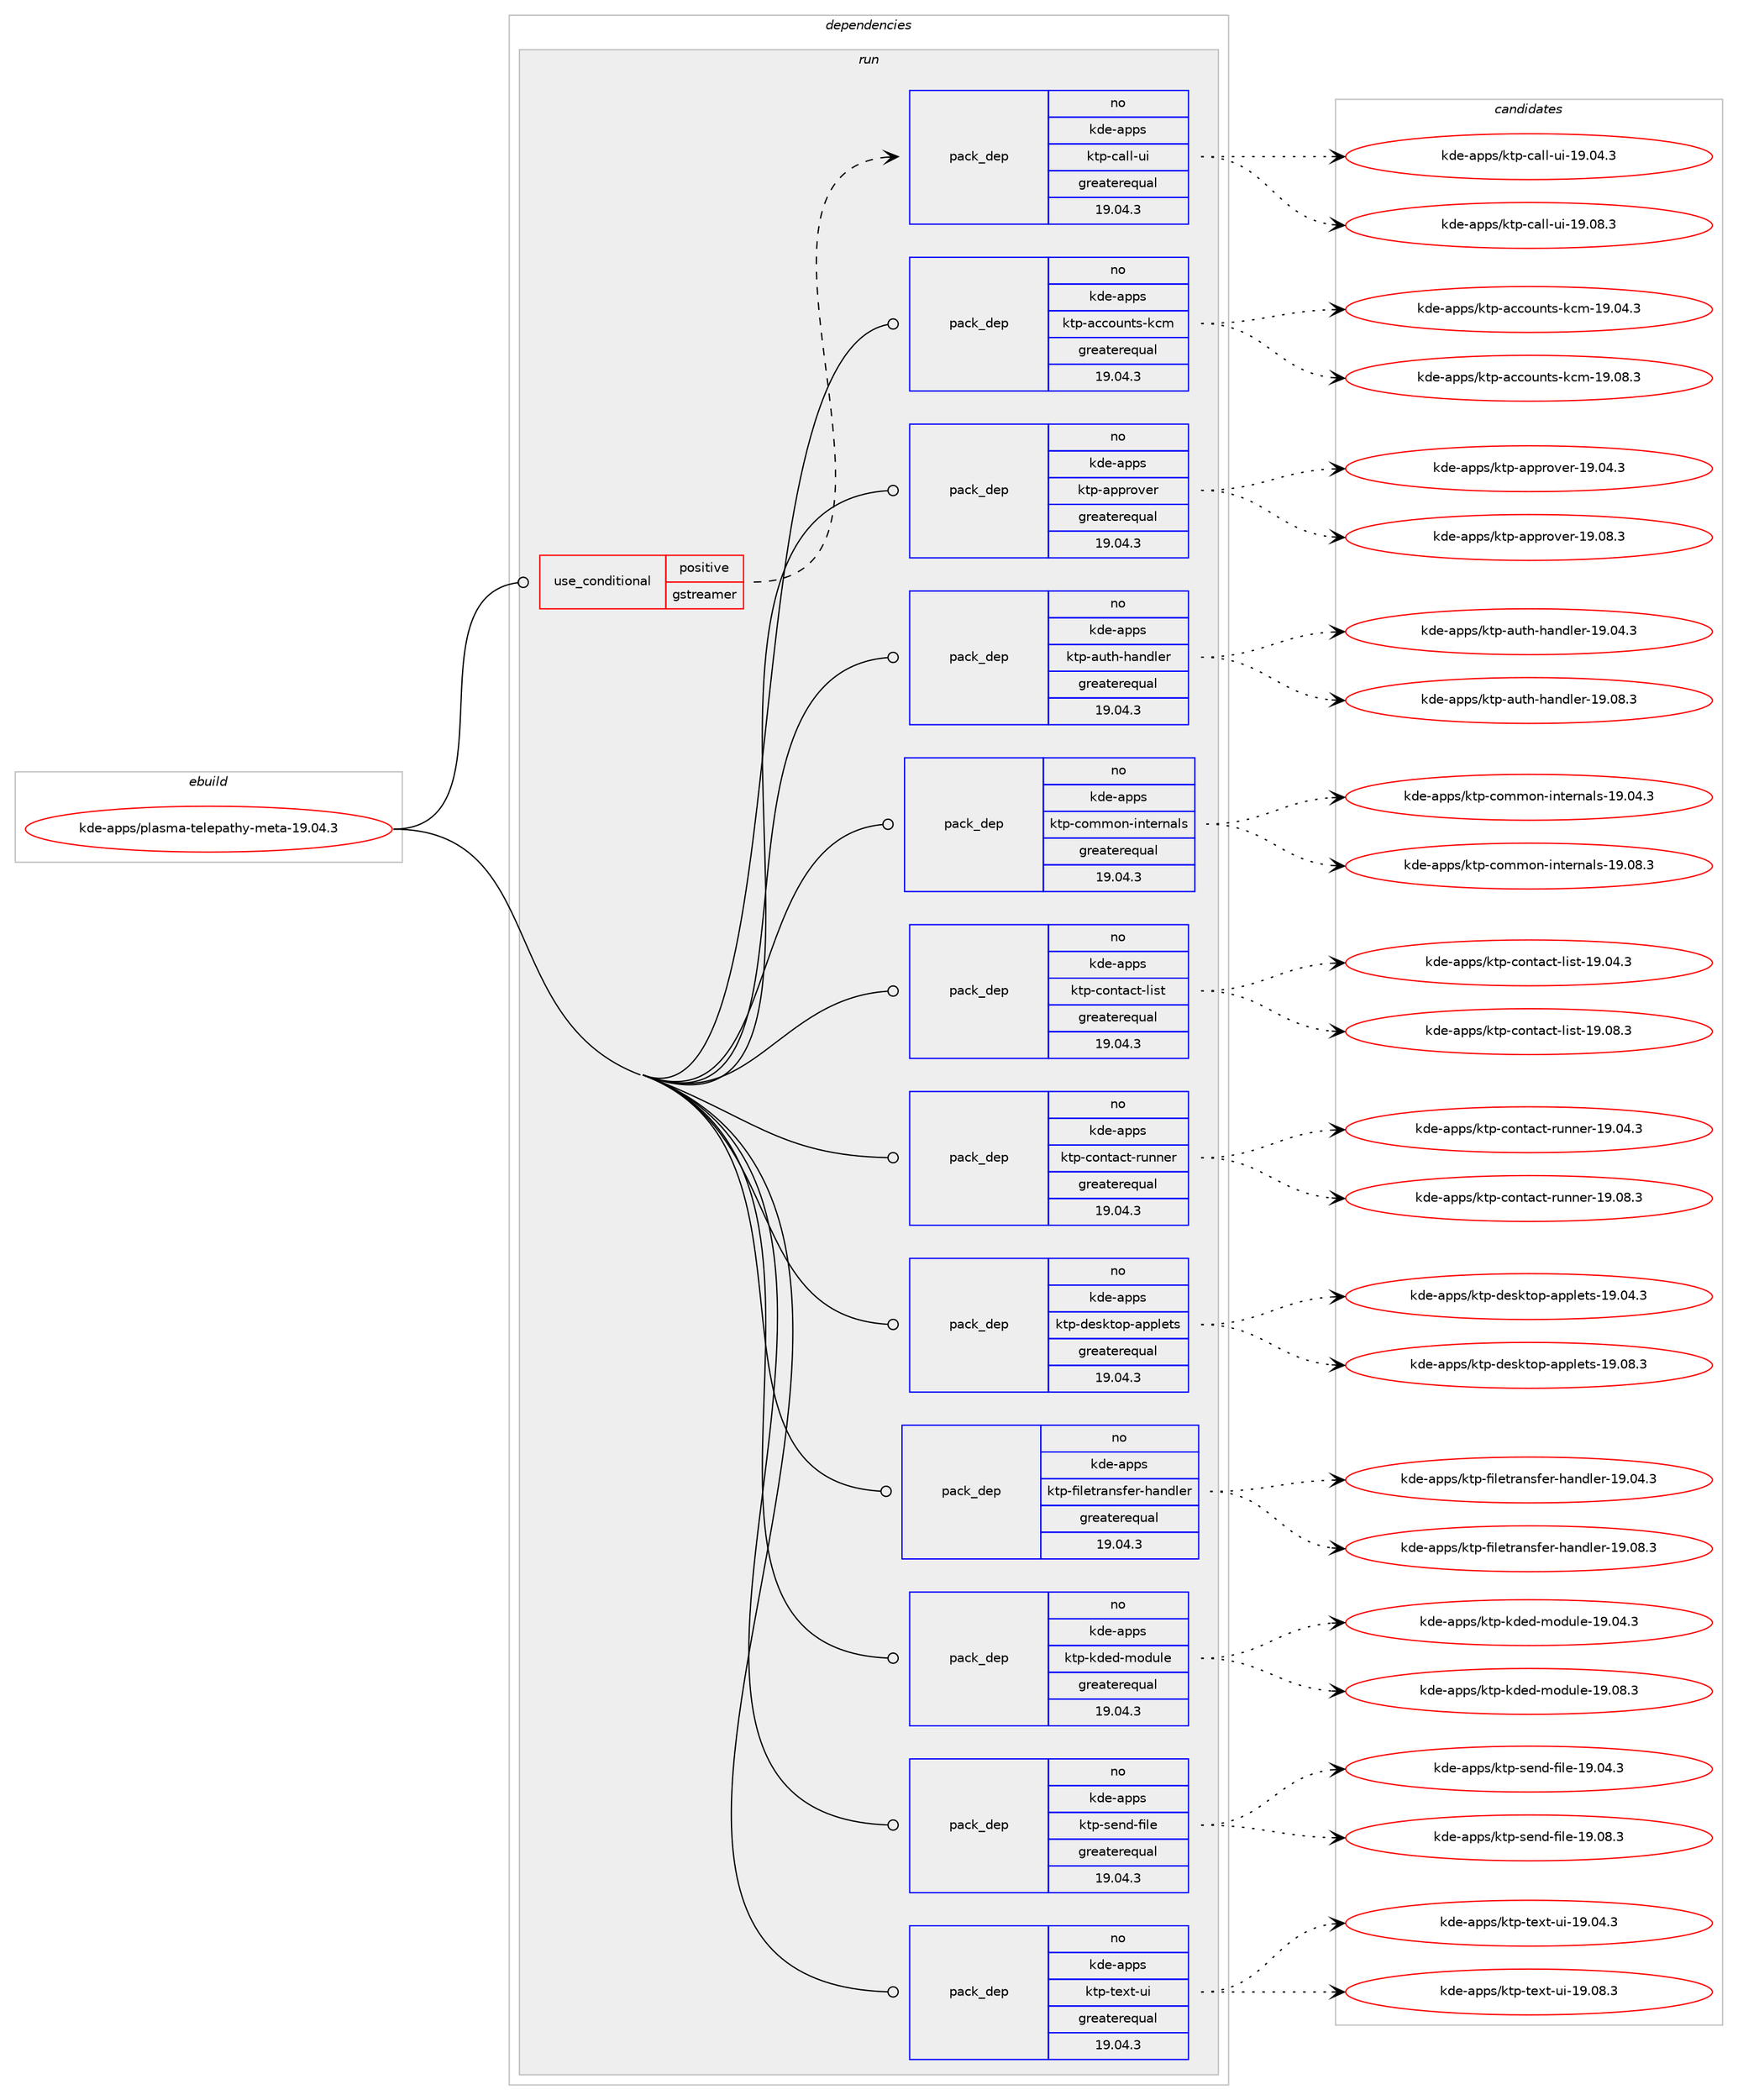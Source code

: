 digraph prolog {

# *************
# Graph options
# *************

newrank=true;
concentrate=true;
compound=true;
graph [rankdir=LR,fontname=Helvetica,fontsize=10,ranksep=1.5];#, ranksep=2.5, nodesep=0.2];
edge  [arrowhead=vee];
node  [fontname=Helvetica,fontsize=10];

# **********
# The ebuild
# **********

subgraph cluster_leftcol {
color=gray;
rank=same;
label=<<i>ebuild</i>>;
id [label="kde-apps/plasma-telepathy-meta-19.04.3", color=red, width=4, href="../kde-apps/plasma-telepathy-meta-19.04.3.svg"];
}

# ****************
# The dependencies
# ****************

subgraph cluster_midcol {
color=gray;
label=<<i>dependencies</i>>;
subgraph cluster_compile {
fillcolor="#eeeeee";
style=filled;
label=<<i>compile</i>>;
}
subgraph cluster_compileandrun {
fillcolor="#eeeeee";
style=filled;
label=<<i>compile and run</i>>;
}
subgraph cluster_run {
fillcolor="#eeeeee";
style=filled;
label=<<i>run</i>>;
subgraph cond186990 {
dependency762791 [label=<<TABLE BORDER="0" CELLBORDER="1" CELLSPACING="0" CELLPADDING="4"><TR><TD ROWSPAN="3" CELLPADDING="10">use_conditional</TD></TR><TR><TD>positive</TD></TR><TR><TD>gstreamer</TD></TR></TABLE>>, shape=none, color=red];
subgraph pack562711 {
dependency762792 [label=<<TABLE BORDER="0" CELLBORDER="1" CELLSPACING="0" CELLPADDING="4" WIDTH="220"><TR><TD ROWSPAN="6" CELLPADDING="30">pack_dep</TD></TR><TR><TD WIDTH="110">no</TD></TR><TR><TD>kde-apps</TD></TR><TR><TD>ktp-call-ui</TD></TR><TR><TD>greaterequal</TD></TR><TR><TD>19.04.3</TD></TR></TABLE>>, shape=none, color=blue];
}
dependency762791:e -> dependency762792:w [weight=20,style="dashed",arrowhead="vee"];
}
id:e -> dependency762791:w [weight=20,style="solid",arrowhead="odot"];
subgraph pack562712 {
dependency762793 [label=<<TABLE BORDER="0" CELLBORDER="1" CELLSPACING="0" CELLPADDING="4" WIDTH="220"><TR><TD ROWSPAN="6" CELLPADDING="30">pack_dep</TD></TR><TR><TD WIDTH="110">no</TD></TR><TR><TD>kde-apps</TD></TR><TR><TD>ktp-accounts-kcm</TD></TR><TR><TD>greaterequal</TD></TR><TR><TD>19.04.3</TD></TR></TABLE>>, shape=none, color=blue];
}
id:e -> dependency762793:w [weight=20,style="solid",arrowhead="odot"];
subgraph pack562713 {
dependency762794 [label=<<TABLE BORDER="0" CELLBORDER="1" CELLSPACING="0" CELLPADDING="4" WIDTH="220"><TR><TD ROWSPAN="6" CELLPADDING="30">pack_dep</TD></TR><TR><TD WIDTH="110">no</TD></TR><TR><TD>kde-apps</TD></TR><TR><TD>ktp-approver</TD></TR><TR><TD>greaterequal</TD></TR><TR><TD>19.04.3</TD></TR></TABLE>>, shape=none, color=blue];
}
id:e -> dependency762794:w [weight=20,style="solid",arrowhead="odot"];
subgraph pack562714 {
dependency762795 [label=<<TABLE BORDER="0" CELLBORDER="1" CELLSPACING="0" CELLPADDING="4" WIDTH="220"><TR><TD ROWSPAN="6" CELLPADDING="30">pack_dep</TD></TR><TR><TD WIDTH="110">no</TD></TR><TR><TD>kde-apps</TD></TR><TR><TD>ktp-auth-handler</TD></TR><TR><TD>greaterequal</TD></TR><TR><TD>19.04.3</TD></TR></TABLE>>, shape=none, color=blue];
}
id:e -> dependency762795:w [weight=20,style="solid",arrowhead="odot"];
subgraph pack562715 {
dependency762796 [label=<<TABLE BORDER="0" CELLBORDER="1" CELLSPACING="0" CELLPADDING="4" WIDTH="220"><TR><TD ROWSPAN="6" CELLPADDING="30">pack_dep</TD></TR><TR><TD WIDTH="110">no</TD></TR><TR><TD>kde-apps</TD></TR><TR><TD>ktp-common-internals</TD></TR><TR><TD>greaterequal</TD></TR><TR><TD>19.04.3</TD></TR></TABLE>>, shape=none, color=blue];
}
id:e -> dependency762796:w [weight=20,style="solid",arrowhead="odot"];
subgraph pack562716 {
dependency762797 [label=<<TABLE BORDER="0" CELLBORDER="1" CELLSPACING="0" CELLPADDING="4" WIDTH="220"><TR><TD ROWSPAN="6" CELLPADDING="30">pack_dep</TD></TR><TR><TD WIDTH="110">no</TD></TR><TR><TD>kde-apps</TD></TR><TR><TD>ktp-contact-list</TD></TR><TR><TD>greaterequal</TD></TR><TR><TD>19.04.3</TD></TR></TABLE>>, shape=none, color=blue];
}
id:e -> dependency762797:w [weight=20,style="solid",arrowhead="odot"];
subgraph pack562717 {
dependency762798 [label=<<TABLE BORDER="0" CELLBORDER="1" CELLSPACING="0" CELLPADDING="4" WIDTH="220"><TR><TD ROWSPAN="6" CELLPADDING="30">pack_dep</TD></TR><TR><TD WIDTH="110">no</TD></TR><TR><TD>kde-apps</TD></TR><TR><TD>ktp-contact-runner</TD></TR><TR><TD>greaterequal</TD></TR><TR><TD>19.04.3</TD></TR></TABLE>>, shape=none, color=blue];
}
id:e -> dependency762798:w [weight=20,style="solid",arrowhead="odot"];
subgraph pack562718 {
dependency762799 [label=<<TABLE BORDER="0" CELLBORDER="1" CELLSPACING="0" CELLPADDING="4" WIDTH="220"><TR><TD ROWSPAN="6" CELLPADDING="30">pack_dep</TD></TR><TR><TD WIDTH="110">no</TD></TR><TR><TD>kde-apps</TD></TR><TR><TD>ktp-desktop-applets</TD></TR><TR><TD>greaterequal</TD></TR><TR><TD>19.04.3</TD></TR></TABLE>>, shape=none, color=blue];
}
id:e -> dependency762799:w [weight=20,style="solid",arrowhead="odot"];
subgraph pack562719 {
dependency762800 [label=<<TABLE BORDER="0" CELLBORDER="1" CELLSPACING="0" CELLPADDING="4" WIDTH="220"><TR><TD ROWSPAN="6" CELLPADDING="30">pack_dep</TD></TR><TR><TD WIDTH="110">no</TD></TR><TR><TD>kde-apps</TD></TR><TR><TD>ktp-filetransfer-handler</TD></TR><TR><TD>greaterequal</TD></TR><TR><TD>19.04.3</TD></TR></TABLE>>, shape=none, color=blue];
}
id:e -> dependency762800:w [weight=20,style="solid",arrowhead="odot"];
subgraph pack562720 {
dependency762801 [label=<<TABLE BORDER="0" CELLBORDER="1" CELLSPACING="0" CELLPADDING="4" WIDTH="220"><TR><TD ROWSPAN="6" CELLPADDING="30">pack_dep</TD></TR><TR><TD WIDTH="110">no</TD></TR><TR><TD>kde-apps</TD></TR><TR><TD>ktp-kded-module</TD></TR><TR><TD>greaterequal</TD></TR><TR><TD>19.04.3</TD></TR></TABLE>>, shape=none, color=blue];
}
id:e -> dependency762801:w [weight=20,style="solid",arrowhead="odot"];
subgraph pack562721 {
dependency762802 [label=<<TABLE BORDER="0" CELLBORDER="1" CELLSPACING="0" CELLPADDING="4" WIDTH="220"><TR><TD ROWSPAN="6" CELLPADDING="30">pack_dep</TD></TR><TR><TD WIDTH="110">no</TD></TR><TR><TD>kde-apps</TD></TR><TR><TD>ktp-send-file</TD></TR><TR><TD>greaterequal</TD></TR><TR><TD>19.04.3</TD></TR></TABLE>>, shape=none, color=blue];
}
id:e -> dependency762802:w [weight=20,style="solid",arrowhead="odot"];
subgraph pack562722 {
dependency762803 [label=<<TABLE BORDER="0" CELLBORDER="1" CELLSPACING="0" CELLPADDING="4" WIDTH="220"><TR><TD ROWSPAN="6" CELLPADDING="30">pack_dep</TD></TR><TR><TD WIDTH="110">no</TD></TR><TR><TD>kde-apps</TD></TR><TR><TD>ktp-text-ui</TD></TR><TR><TD>greaterequal</TD></TR><TR><TD>19.04.3</TD></TR></TABLE>>, shape=none, color=blue];
}
id:e -> dependency762803:w [weight=20,style="solid",arrowhead="odot"];
}
}

# **************
# The candidates
# **************

subgraph cluster_choices {
rank=same;
color=gray;
label=<<i>candidates</i>>;

subgraph choice562711 {
color=black;
nodesep=1;
choice107100101459711211211547107116112459997108108451171054549574648524651 [label="kde-apps/ktp-call-ui-19.04.3", color=red, width=4,href="../kde-apps/ktp-call-ui-19.04.3.svg"];
choice107100101459711211211547107116112459997108108451171054549574648564651 [label="kde-apps/ktp-call-ui-19.08.3", color=red, width=4,href="../kde-apps/ktp-call-ui-19.08.3.svg"];
dependency762792:e -> choice107100101459711211211547107116112459997108108451171054549574648524651:w [style=dotted,weight="100"];
dependency762792:e -> choice107100101459711211211547107116112459997108108451171054549574648564651:w [style=dotted,weight="100"];
}
subgraph choice562712 {
color=black;
nodesep=1;
choice1071001014597112112115471071161124597999911111711011611545107991094549574648524651 [label="kde-apps/ktp-accounts-kcm-19.04.3", color=red, width=4,href="../kde-apps/ktp-accounts-kcm-19.04.3.svg"];
choice1071001014597112112115471071161124597999911111711011611545107991094549574648564651 [label="kde-apps/ktp-accounts-kcm-19.08.3", color=red, width=4,href="../kde-apps/ktp-accounts-kcm-19.08.3.svg"];
dependency762793:e -> choice1071001014597112112115471071161124597999911111711011611545107991094549574648524651:w [style=dotted,weight="100"];
dependency762793:e -> choice1071001014597112112115471071161124597999911111711011611545107991094549574648564651:w [style=dotted,weight="100"];
}
subgraph choice562713 {
color=black;
nodesep=1;
choice10710010145971121121154710711611245971121121141111181011144549574648524651 [label="kde-apps/ktp-approver-19.04.3", color=red, width=4,href="../kde-apps/ktp-approver-19.04.3.svg"];
choice10710010145971121121154710711611245971121121141111181011144549574648564651 [label="kde-apps/ktp-approver-19.08.3", color=red, width=4,href="../kde-apps/ktp-approver-19.08.3.svg"];
dependency762794:e -> choice10710010145971121121154710711611245971121121141111181011144549574648524651:w [style=dotted,weight="100"];
dependency762794:e -> choice10710010145971121121154710711611245971121121141111181011144549574648564651:w [style=dotted,weight="100"];
}
subgraph choice562714 {
color=black;
nodesep=1;
choice107100101459711211211547107116112459711711610445104971101001081011144549574648524651 [label="kde-apps/ktp-auth-handler-19.04.3", color=red, width=4,href="../kde-apps/ktp-auth-handler-19.04.3.svg"];
choice107100101459711211211547107116112459711711610445104971101001081011144549574648564651 [label="kde-apps/ktp-auth-handler-19.08.3", color=red, width=4,href="../kde-apps/ktp-auth-handler-19.08.3.svg"];
dependency762795:e -> choice107100101459711211211547107116112459711711610445104971101001081011144549574648524651:w [style=dotted,weight="100"];
dependency762795:e -> choice107100101459711211211547107116112459711711610445104971101001081011144549574648564651:w [style=dotted,weight="100"];
}
subgraph choice562715 {
color=black;
nodesep=1;
choice107100101459711211211547107116112459911110910911111045105110116101114110971081154549574648524651 [label="kde-apps/ktp-common-internals-19.04.3", color=red, width=4,href="../kde-apps/ktp-common-internals-19.04.3.svg"];
choice107100101459711211211547107116112459911110910911111045105110116101114110971081154549574648564651 [label="kde-apps/ktp-common-internals-19.08.3", color=red, width=4,href="../kde-apps/ktp-common-internals-19.08.3.svg"];
dependency762796:e -> choice107100101459711211211547107116112459911110910911111045105110116101114110971081154549574648524651:w [style=dotted,weight="100"];
dependency762796:e -> choice107100101459711211211547107116112459911110910911111045105110116101114110971081154549574648564651:w [style=dotted,weight="100"];
}
subgraph choice562716 {
color=black;
nodesep=1;
choice10710010145971121121154710711611245991111101169799116451081051151164549574648524651 [label="kde-apps/ktp-contact-list-19.04.3", color=red, width=4,href="../kde-apps/ktp-contact-list-19.04.3.svg"];
choice10710010145971121121154710711611245991111101169799116451081051151164549574648564651 [label="kde-apps/ktp-contact-list-19.08.3", color=red, width=4,href="../kde-apps/ktp-contact-list-19.08.3.svg"];
dependency762797:e -> choice10710010145971121121154710711611245991111101169799116451081051151164549574648524651:w [style=dotted,weight="100"];
dependency762797:e -> choice10710010145971121121154710711611245991111101169799116451081051151164549574648564651:w [style=dotted,weight="100"];
}
subgraph choice562717 {
color=black;
nodesep=1;
choice10710010145971121121154710711611245991111101169799116451141171101101011144549574648524651 [label="kde-apps/ktp-contact-runner-19.04.3", color=red, width=4,href="../kde-apps/ktp-contact-runner-19.04.3.svg"];
choice10710010145971121121154710711611245991111101169799116451141171101101011144549574648564651 [label="kde-apps/ktp-contact-runner-19.08.3", color=red, width=4,href="../kde-apps/ktp-contact-runner-19.08.3.svg"];
dependency762798:e -> choice10710010145971121121154710711611245991111101169799116451141171101101011144549574648524651:w [style=dotted,weight="100"];
dependency762798:e -> choice10710010145971121121154710711611245991111101169799116451141171101101011144549574648564651:w [style=dotted,weight="100"];
}
subgraph choice562718 {
color=black;
nodesep=1;
choice1071001014597112112115471071161124510010111510711611111245971121121081011161154549574648524651 [label="kde-apps/ktp-desktop-applets-19.04.3", color=red, width=4,href="../kde-apps/ktp-desktop-applets-19.04.3.svg"];
choice1071001014597112112115471071161124510010111510711611111245971121121081011161154549574648564651 [label="kde-apps/ktp-desktop-applets-19.08.3", color=red, width=4,href="../kde-apps/ktp-desktop-applets-19.08.3.svg"];
dependency762799:e -> choice1071001014597112112115471071161124510010111510711611111245971121121081011161154549574648524651:w [style=dotted,weight="100"];
dependency762799:e -> choice1071001014597112112115471071161124510010111510711611111245971121121081011161154549574648564651:w [style=dotted,weight="100"];
}
subgraph choice562719 {
color=black;
nodesep=1;
choice107100101459711211211547107116112451021051081011161149711011510210111445104971101001081011144549574648524651 [label="kde-apps/ktp-filetransfer-handler-19.04.3", color=red, width=4,href="../kde-apps/ktp-filetransfer-handler-19.04.3.svg"];
choice107100101459711211211547107116112451021051081011161149711011510210111445104971101001081011144549574648564651 [label="kde-apps/ktp-filetransfer-handler-19.08.3", color=red, width=4,href="../kde-apps/ktp-filetransfer-handler-19.08.3.svg"];
dependency762800:e -> choice107100101459711211211547107116112451021051081011161149711011510210111445104971101001081011144549574648524651:w [style=dotted,weight="100"];
dependency762800:e -> choice107100101459711211211547107116112451021051081011161149711011510210111445104971101001081011144549574648564651:w [style=dotted,weight="100"];
}
subgraph choice562720 {
color=black;
nodesep=1;
choice10710010145971121121154710711611245107100101100451091111001171081014549574648524651 [label="kde-apps/ktp-kded-module-19.04.3", color=red, width=4,href="../kde-apps/ktp-kded-module-19.04.3.svg"];
choice10710010145971121121154710711611245107100101100451091111001171081014549574648564651 [label="kde-apps/ktp-kded-module-19.08.3", color=red, width=4,href="../kde-apps/ktp-kded-module-19.08.3.svg"];
dependency762801:e -> choice10710010145971121121154710711611245107100101100451091111001171081014549574648524651:w [style=dotted,weight="100"];
dependency762801:e -> choice10710010145971121121154710711611245107100101100451091111001171081014549574648564651:w [style=dotted,weight="100"];
}
subgraph choice562721 {
color=black;
nodesep=1;
choice10710010145971121121154710711611245115101110100451021051081014549574648524651 [label="kde-apps/ktp-send-file-19.04.3", color=red, width=4,href="../kde-apps/ktp-send-file-19.04.3.svg"];
choice10710010145971121121154710711611245115101110100451021051081014549574648564651 [label="kde-apps/ktp-send-file-19.08.3", color=red, width=4,href="../kde-apps/ktp-send-file-19.08.3.svg"];
dependency762802:e -> choice10710010145971121121154710711611245115101110100451021051081014549574648524651:w [style=dotted,weight="100"];
dependency762802:e -> choice10710010145971121121154710711611245115101110100451021051081014549574648564651:w [style=dotted,weight="100"];
}
subgraph choice562722 {
color=black;
nodesep=1;
choice10710010145971121121154710711611245116101120116451171054549574648524651 [label="kde-apps/ktp-text-ui-19.04.3", color=red, width=4,href="../kde-apps/ktp-text-ui-19.04.3.svg"];
choice10710010145971121121154710711611245116101120116451171054549574648564651 [label="kde-apps/ktp-text-ui-19.08.3", color=red, width=4,href="../kde-apps/ktp-text-ui-19.08.3.svg"];
dependency762803:e -> choice10710010145971121121154710711611245116101120116451171054549574648524651:w [style=dotted,weight="100"];
dependency762803:e -> choice10710010145971121121154710711611245116101120116451171054549574648564651:w [style=dotted,weight="100"];
}
}

}
